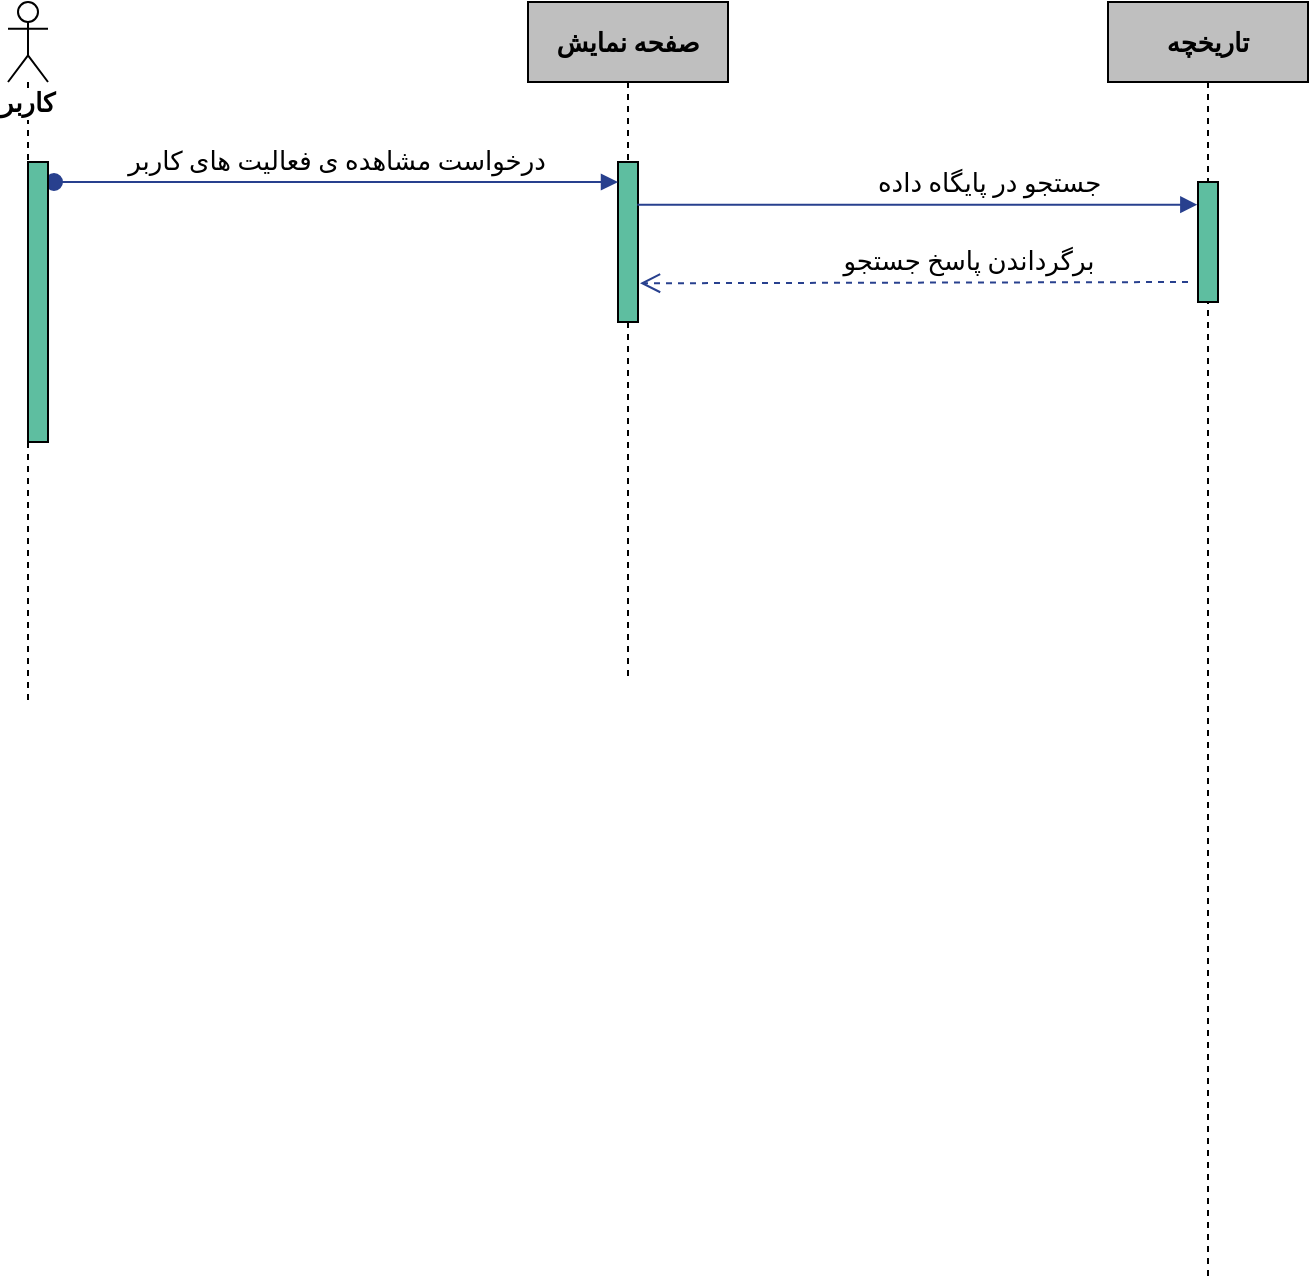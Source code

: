 <mxfile version="14.8.2" type="github">
  <diagram id="ugdf-8wClFi1usD2ORvL" name="Page-1">
    <mxGraphModel dx="782" dy="436" grid="1" gridSize="10" guides="1" tooltips="1" connect="1" arrows="1" fold="1" page="1" pageScale="1" pageWidth="850" pageHeight="1100" math="0" shadow="0">
      <root>
        <mxCell id="0" />
        <mxCell id="1" parent="0" />
        <mxCell id="SlMkbRb0abEWhEXNu_CT-1" value="کاربر" style="shape=umlLifeline;participant=umlActor;perimeter=lifelinePerimeter;whiteSpace=wrap;html=1;container=1;collapsible=0;recursiveResize=0;verticalAlign=top;spacingTop=36;labelBackgroundColor=#ffffff;outlineConnect=0;size=40;fontFamily=B Zar;fontStyle=1;fontSize=13;" parent="1" vertex="1">
          <mxGeometry x="20" y="20" width="20" height="350" as="geometry" />
        </mxCell>
        <mxCell id="SlMkbRb0abEWhEXNu_CT-2" value="&lt;font style=&quot;font-size: 13px&quot;&gt;&lt;font style=&quot;font-size: 13px&quot;&gt;&lt;b style=&quot;font-size: 13px&quot;&gt;صفحه نمایش&lt;br style=&quot;font-size: 13px&quot;&gt;&lt;/b&gt;&lt;/font&gt;&lt;/font&gt;" style="shape=umlLifeline;perimeter=lifelinePerimeter;whiteSpace=wrap;html=1;container=1;collapsible=0;recursiveResize=0;outlineConnect=0;fontFamily=B Zar;fontSize=13;verticalAlign=middle;fillColor=#BFBFBF;" parent="1" vertex="1">
          <mxGeometry x="280" y="20" width="100" height="340" as="geometry" />
        </mxCell>
        <mxCell id="SlMkbRb0abEWhEXNu_CT-3" value="" style="html=1;points=[];perimeter=orthogonalPerimeter;fillColor=#5EBEA0;" parent="SlMkbRb0abEWhEXNu_CT-2" vertex="1">
          <mxGeometry x="45" y="80" width="10" height="80" as="geometry" />
        </mxCell>
        <mxCell id="SlMkbRb0abEWhEXNu_CT-13" value="&lt;font style=&quot;font-size: 13px;&quot;&gt;درخواست مشاهده ی فعالیت های کاربر&lt;/font&gt;" style="html=1;verticalAlign=bottom;startArrow=oval;endArrow=block;startSize=8;strokeColor=#28408E;fontFamily=B Zar;fontSize=13;" parent="1" target="SlMkbRb0abEWhEXNu_CT-3" edge="1">
          <mxGeometry relative="1" as="geometry">
            <mxPoint x="43" y="110" as="sourcePoint" />
            <Array as="points">
              <mxPoint x="90" y="110" />
            </Array>
          </mxGeometry>
        </mxCell>
        <mxCell id="SlMkbRb0abEWhEXNu_CT-14" value="جستجو در پایگاه داده" style="edgeStyle=orthogonalEdgeStyle;html=1;align=left;spacingLeft=2;endArrow=block;rounded=0;strokeColor=#28408E;fontFamily=B Zar;fontSize=13;entryX=-0.033;entryY=0.189;entryDx=0;entryDy=0;entryPerimeter=0;exitX=0.967;exitY=0.267;exitDx=0;exitDy=0;exitPerimeter=0;" parent="1" target="fMqmUE3b3NMQiMcMnuWo-2" edge="1" source="SlMkbRb0abEWhEXNu_CT-3">
          <mxGeometry x="-0.176" y="11" relative="1" as="geometry">
            <mxPoint x="340" y="121" as="sourcePoint" />
            <Array as="points" />
            <mxPoint x="617.5" y="130" as="targetPoint" />
            <mxPoint x="1" as="offset" />
          </mxGeometry>
        </mxCell>
        <mxCell id="SlMkbRb0abEWhEXNu_CT-15" value="" style="html=1;points=[];perimeter=orthogonalPerimeter;fillColor=#5EBEA0;" parent="1" vertex="1">
          <mxGeometry x="30" y="100" width="10" height="140" as="geometry" />
        </mxCell>
        <mxCell id="fMqmUE3b3NMQiMcMnuWo-1" value="&lt;font style=&quot;font-size: 13px&quot;&gt;تاریخچه&lt;/font&gt;" style="shape=umlLifeline;perimeter=lifelinePerimeter;whiteSpace=wrap;html=1;container=1;collapsible=0;recursiveResize=0;outlineConnect=0;gradientDirection=south;fillColor=#BFBFBF;fontStyle=1;fontFamily=B Zar;" vertex="1" parent="1">
          <mxGeometry x="570" y="20" width="100" height="640" as="geometry" />
        </mxCell>
        <mxCell id="fMqmUE3b3NMQiMcMnuWo-2" value="" style="html=1;points=[];perimeter=orthogonalPerimeter;fillColor=#5EBEA0;" vertex="1" parent="fMqmUE3b3NMQiMcMnuWo-1">
          <mxGeometry x="45" y="90" width="10" height="60" as="geometry" />
        </mxCell>
        <mxCell id="fMqmUE3b3NMQiMcMnuWo-3" value="&lt;font style=&quot;font-size: 13px&quot;&gt;برگرداندن پاسخ جستجو&lt;/font&gt;" style="html=1;verticalAlign=bottom;endArrow=open;dashed=1;endSize=8;exitX=0;exitY=0.95;strokeColor=#28408e;fontFamily=B Zar;fontSize=13;fontStyle=0;entryX=1.1;entryY=0.758;entryDx=0;entryDy=0;entryPerimeter=0;" edge="1" parent="1" target="SlMkbRb0abEWhEXNu_CT-3">
          <mxGeometry x="-0.197" relative="1" as="geometry">
            <mxPoint x="340" y="160" as="targetPoint" />
            <mxPoint x="610" y="160" as="sourcePoint" />
            <mxPoint as="offset" />
          </mxGeometry>
        </mxCell>
      </root>
    </mxGraphModel>
  </diagram>
</mxfile>
